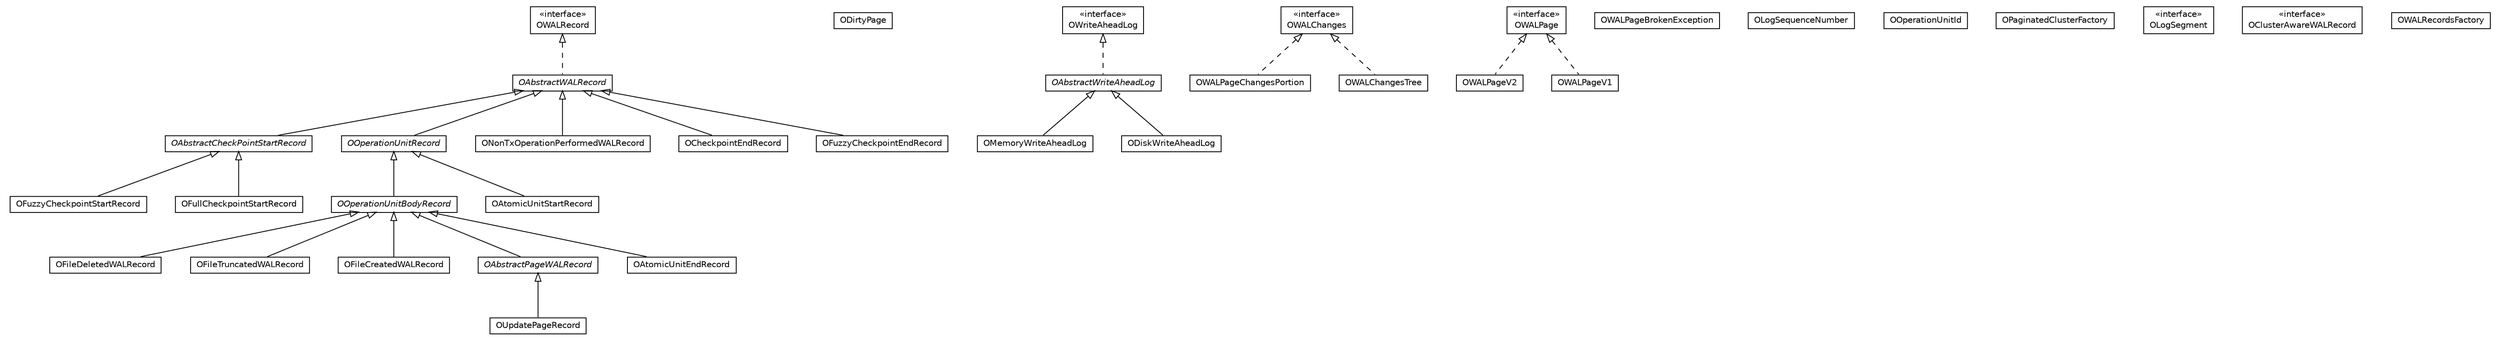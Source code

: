 #!/usr/local/bin/dot
#
# Class diagram 
# Generated by UMLGraph version R5_6-24-gf6e263 (http://www.umlgraph.org/)
#

digraph G {
	edge [fontname="Helvetica",fontsize=10,labelfontname="Helvetica",labelfontsize=10];
	node [fontname="Helvetica",fontsize=10,shape=plaintext];
	nodesep=0.25;
	ranksep=0.5;
	// com.orientechnologies.orient.core.storage.impl.local.paginated.wal.OFileDeletedWALRecord
	c196138 [label=<<table title="com.orientechnologies.orient.core.storage.impl.local.paginated.wal.OFileDeletedWALRecord" border="0" cellborder="1" cellspacing="0" cellpadding="2" port="p" href="./OFileDeletedWALRecord.html">
		<tr><td><table border="0" cellspacing="0" cellpadding="1">
<tr><td align="center" balign="center"> OFileDeletedWALRecord </td></tr>
		</table></td></tr>
		</table>>, URL="./OFileDeletedWALRecord.html", fontname="Helvetica", fontcolor="black", fontsize=10.0];
	// com.orientechnologies.orient.core.storage.impl.local.paginated.wal.ODirtyPage
	c196139 [label=<<table title="com.orientechnologies.orient.core.storage.impl.local.paginated.wal.ODirtyPage" border="0" cellborder="1" cellspacing="0" cellpadding="2" port="p" href="./ODirtyPage.html">
		<tr><td><table border="0" cellspacing="0" cellpadding="1">
<tr><td align="center" balign="center"> ODirtyPage </td></tr>
		</table></td></tr>
		</table>>, URL="./ODirtyPage.html", fontname="Helvetica", fontcolor="black", fontsize=10.0];
	// com.orientechnologies.orient.core.storage.impl.local.paginated.wal.OMemoryWriteAheadLog
	c196140 [label=<<table title="com.orientechnologies.orient.core.storage.impl.local.paginated.wal.OMemoryWriteAheadLog" border="0" cellborder="1" cellspacing="0" cellpadding="2" port="p" href="./OMemoryWriteAheadLog.html">
		<tr><td><table border="0" cellspacing="0" cellpadding="1">
<tr><td align="center" balign="center"> OMemoryWriteAheadLog </td></tr>
		</table></td></tr>
		</table>>, URL="./OMemoryWriteAheadLog.html", fontname="Helvetica", fontcolor="black", fontsize=10.0];
	// com.orientechnologies.orient.core.storage.impl.local.paginated.wal.OAbstractCheckPointStartRecord
	c196141 [label=<<table title="com.orientechnologies.orient.core.storage.impl.local.paginated.wal.OAbstractCheckPointStartRecord" border="0" cellborder="1" cellspacing="0" cellpadding="2" port="p" href="./OAbstractCheckPointStartRecord.html">
		<tr><td><table border="0" cellspacing="0" cellpadding="1">
<tr><td align="center" balign="center"><font face="Helvetica-Oblique"> OAbstractCheckPointStartRecord </font></td></tr>
		</table></td></tr>
		</table>>, URL="./OAbstractCheckPointStartRecord.html", fontname="Helvetica", fontcolor="black", fontsize=10.0];
	// com.orientechnologies.orient.core.storage.impl.local.paginated.wal.OOperationUnitBodyRecord
	c196142 [label=<<table title="com.orientechnologies.orient.core.storage.impl.local.paginated.wal.OOperationUnitBodyRecord" border="0" cellborder="1" cellspacing="0" cellpadding="2" port="p" href="./OOperationUnitBodyRecord.html">
		<tr><td><table border="0" cellspacing="0" cellpadding="1">
<tr><td align="center" balign="center"><font face="Helvetica-Oblique"> OOperationUnitBodyRecord </font></td></tr>
		</table></td></tr>
		</table>>, URL="./OOperationUnitBodyRecord.html", fontname="Helvetica", fontcolor="black", fontsize=10.0];
	// com.orientechnologies.orient.core.storage.impl.local.paginated.wal.OOperationUnitRecord
	c196143 [label=<<table title="com.orientechnologies.orient.core.storage.impl.local.paginated.wal.OOperationUnitRecord" border="0" cellborder="1" cellspacing="0" cellpadding="2" port="p" href="./OOperationUnitRecord.html">
		<tr><td><table border="0" cellspacing="0" cellpadding="1">
<tr><td align="center" balign="center"><font face="Helvetica-Oblique"> OOperationUnitRecord </font></td></tr>
		</table></td></tr>
		</table>>, URL="./OOperationUnitRecord.html", fontname="Helvetica", fontcolor="black", fontsize=10.0];
	// com.orientechnologies.orient.core.storage.impl.local.paginated.wal.OAbstractWriteAheadLog
	c196144 [label=<<table title="com.orientechnologies.orient.core.storage.impl.local.paginated.wal.OAbstractWriteAheadLog" border="0" cellborder="1" cellspacing="0" cellpadding="2" port="p" href="./OAbstractWriteAheadLog.html">
		<tr><td><table border="0" cellspacing="0" cellpadding="1">
<tr><td align="center" balign="center"><font face="Helvetica-Oblique"> OAbstractWriteAheadLog </font></td></tr>
		</table></td></tr>
		</table>>, URL="./OAbstractWriteAheadLog.html", fontname="Helvetica", fontcolor="black", fontsize=10.0];
	// com.orientechnologies.orient.core.storage.impl.local.paginated.wal.OUpdatePageRecord
	c196145 [label=<<table title="com.orientechnologies.orient.core.storage.impl.local.paginated.wal.OUpdatePageRecord" border="0" cellborder="1" cellspacing="0" cellpadding="2" port="p" href="./OUpdatePageRecord.html">
		<tr><td><table border="0" cellspacing="0" cellpadding="1">
<tr><td align="center" balign="center"> OUpdatePageRecord </td></tr>
		</table></td></tr>
		</table>>, URL="./OUpdatePageRecord.html", fontname="Helvetica", fontcolor="black", fontsize=10.0];
	// com.orientechnologies.orient.core.storage.impl.local.paginated.wal.OWALRecord
	c196146 [label=<<table title="com.orientechnologies.orient.core.storage.impl.local.paginated.wal.OWALRecord" border="0" cellborder="1" cellspacing="0" cellpadding="2" port="p" href="./OWALRecord.html">
		<tr><td><table border="0" cellspacing="0" cellpadding="1">
<tr><td align="center" balign="center"> &#171;interface&#187; </td></tr>
<tr><td align="center" balign="center"> OWALRecord </td></tr>
		</table></td></tr>
		</table>>, URL="./OWALRecord.html", fontname="Helvetica", fontcolor="black", fontsize=10.0];
	// com.orientechnologies.orient.core.storage.impl.local.paginated.wal.OFileTruncatedWALRecord
	c196147 [label=<<table title="com.orientechnologies.orient.core.storage.impl.local.paginated.wal.OFileTruncatedWALRecord" border="0" cellborder="1" cellspacing="0" cellpadding="2" port="p" href="./OFileTruncatedWALRecord.html">
		<tr><td><table border="0" cellspacing="0" cellpadding="1">
<tr><td align="center" balign="center"> OFileTruncatedWALRecord </td></tr>
		</table></td></tr>
		</table>>, URL="./OFileTruncatedWALRecord.html", fontname="Helvetica", fontcolor="black", fontsize=10.0];
	// com.orientechnologies.orient.core.storage.impl.local.paginated.wal.OWALPageChangesPortion
	c196148 [label=<<table title="com.orientechnologies.orient.core.storage.impl.local.paginated.wal.OWALPageChangesPortion" border="0" cellborder="1" cellspacing="0" cellpadding="2" port="p" href="./OWALPageChangesPortion.html">
		<tr><td><table border="0" cellspacing="0" cellpadding="1">
<tr><td align="center" balign="center"> OWALPageChangesPortion </td></tr>
		</table></td></tr>
		</table>>, URL="./OWALPageChangesPortion.html", fontname="Helvetica", fontcolor="black", fontsize=10.0];
	// com.orientechnologies.orient.core.storage.impl.local.paginated.wal.OAbstractWALRecord
	c196149 [label=<<table title="com.orientechnologies.orient.core.storage.impl.local.paginated.wal.OAbstractWALRecord" border="0" cellborder="1" cellspacing="0" cellpadding="2" port="p" href="./OAbstractWALRecord.html">
		<tr><td><table border="0" cellspacing="0" cellpadding="1">
<tr><td align="center" balign="center"><font face="Helvetica-Oblique"> OAbstractWALRecord </font></td></tr>
		</table></td></tr>
		</table>>, URL="./OAbstractWALRecord.html", fontname="Helvetica", fontcolor="black", fontsize=10.0];
	// com.orientechnologies.orient.core.storage.impl.local.paginated.wal.OWALPageV2
	c196150 [label=<<table title="com.orientechnologies.orient.core.storage.impl.local.paginated.wal.OWALPageV2" border="0" cellborder="1" cellspacing="0" cellpadding="2" port="p" href="./OWALPageV2.html">
		<tr><td><table border="0" cellspacing="0" cellpadding="1">
<tr><td align="center" balign="center"> OWALPageV2 </td></tr>
		</table></td></tr>
		</table>>, URL="./OWALPageV2.html", fontname="Helvetica", fontcolor="black", fontsize=10.0];
	// com.orientechnologies.orient.core.storage.impl.local.paginated.wal.ODiskWriteAheadLog
	c196151 [label=<<table title="com.orientechnologies.orient.core.storage.impl.local.paginated.wal.ODiskWriteAheadLog" border="0" cellborder="1" cellspacing="0" cellpadding="2" port="p" href="./ODiskWriteAheadLog.html">
		<tr><td><table border="0" cellspacing="0" cellpadding="1">
<tr><td align="center" balign="center"> ODiskWriteAheadLog </td></tr>
		</table></td></tr>
		</table>>, URL="./ODiskWriteAheadLog.html", fontname="Helvetica", fontcolor="black", fontsize=10.0];
	// com.orientechnologies.orient.core.storage.impl.local.paginated.wal.OFileCreatedWALRecord
	c196152 [label=<<table title="com.orientechnologies.orient.core.storage.impl.local.paginated.wal.OFileCreatedWALRecord" border="0" cellborder="1" cellspacing="0" cellpadding="2" port="p" href="./OFileCreatedWALRecord.html">
		<tr><td><table border="0" cellspacing="0" cellpadding="1">
<tr><td align="center" balign="center"> OFileCreatedWALRecord </td></tr>
		</table></td></tr>
		</table>>, URL="./OFileCreatedWALRecord.html", fontname="Helvetica", fontcolor="black", fontsize=10.0];
	// com.orientechnologies.orient.core.storage.impl.local.paginated.wal.OWALPage
	c196153 [label=<<table title="com.orientechnologies.orient.core.storage.impl.local.paginated.wal.OWALPage" border="0" cellborder="1" cellspacing="0" cellpadding="2" port="p" href="./OWALPage.html">
		<tr><td><table border="0" cellspacing="0" cellpadding="1">
<tr><td align="center" balign="center"> &#171;interface&#187; </td></tr>
<tr><td align="center" balign="center"> OWALPage </td></tr>
		</table></td></tr>
		</table>>, URL="./OWALPage.html", fontname="Helvetica", fontcolor="black", fontsize=10.0];
	// com.orientechnologies.orient.core.storage.impl.local.paginated.wal.ONonTxOperationPerformedWALRecord
	c196154 [label=<<table title="com.orientechnologies.orient.core.storage.impl.local.paginated.wal.ONonTxOperationPerformedWALRecord" border="0" cellborder="1" cellspacing="0" cellpadding="2" port="p" href="./ONonTxOperationPerformedWALRecord.html">
		<tr><td><table border="0" cellspacing="0" cellpadding="1">
<tr><td align="center" balign="center"> ONonTxOperationPerformedWALRecord </td></tr>
		</table></td></tr>
		</table>>, URL="./ONonTxOperationPerformedWALRecord.html", fontname="Helvetica", fontcolor="black", fontsize=10.0];
	// com.orientechnologies.orient.core.storage.impl.local.paginated.wal.OWALPageBrokenException
	c196155 [label=<<table title="com.orientechnologies.orient.core.storage.impl.local.paginated.wal.OWALPageBrokenException" border="0" cellborder="1" cellspacing="0" cellpadding="2" port="p" href="./OWALPageBrokenException.html">
		<tr><td><table border="0" cellspacing="0" cellpadding="1">
<tr><td align="center" balign="center"> OWALPageBrokenException </td></tr>
		</table></td></tr>
		</table>>, URL="./OWALPageBrokenException.html", fontname="Helvetica", fontcolor="black", fontsize=10.0];
	// com.orientechnologies.orient.core.storage.impl.local.paginated.wal.OFuzzyCheckpointStartRecord
	c196156 [label=<<table title="com.orientechnologies.orient.core.storage.impl.local.paginated.wal.OFuzzyCheckpointStartRecord" border="0" cellborder="1" cellspacing="0" cellpadding="2" port="p" href="./OFuzzyCheckpointStartRecord.html">
		<tr><td><table border="0" cellspacing="0" cellpadding="1">
<tr><td align="center" balign="center"> OFuzzyCheckpointStartRecord </td></tr>
		</table></td></tr>
		</table>>, URL="./OFuzzyCheckpointStartRecord.html", fontname="Helvetica", fontcolor="black", fontsize=10.0];
	// com.orientechnologies.orient.core.storage.impl.local.paginated.wal.OAtomicUnitStartRecord
	c196157 [label=<<table title="com.orientechnologies.orient.core.storage.impl.local.paginated.wal.OAtomicUnitStartRecord" border="0" cellborder="1" cellspacing="0" cellpadding="2" port="p" href="./OAtomicUnitStartRecord.html">
		<tr><td><table border="0" cellspacing="0" cellpadding="1">
<tr><td align="center" balign="center"> OAtomicUnitStartRecord </td></tr>
		</table></td></tr>
		</table>>, URL="./OAtomicUnitStartRecord.html", fontname="Helvetica", fontcolor="black", fontsize=10.0];
	// com.orientechnologies.orient.core.storage.impl.local.paginated.wal.OWALPageV1
	c196158 [label=<<table title="com.orientechnologies.orient.core.storage.impl.local.paginated.wal.OWALPageV1" border="0" cellborder="1" cellspacing="0" cellpadding="2" port="p" href="./OWALPageV1.html">
		<tr><td><table border="0" cellspacing="0" cellpadding="1">
<tr><td align="center" balign="center"> OWALPageV1 </td></tr>
		</table></td></tr>
		</table>>, URL="./OWALPageV1.html", fontname="Helvetica", fontcolor="black", fontsize=10.0];
	// com.orientechnologies.orient.core.storage.impl.local.paginated.wal.OLogSequenceNumber
	c196159 [label=<<table title="com.orientechnologies.orient.core.storage.impl.local.paginated.wal.OLogSequenceNumber" border="0" cellborder="1" cellspacing="0" cellpadding="2" port="p" href="./OLogSequenceNumber.html">
		<tr><td><table border="0" cellspacing="0" cellpadding="1">
<tr><td align="center" balign="center"> OLogSequenceNumber </td></tr>
		</table></td></tr>
		</table>>, URL="./OLogSequenceNumber.html", fontname="Helvetica", fontcolor="black", fontsize=10.0];
	// com.orientechnologies.orient.core.storage.impl.local.paginated.wal.OFullCheckpointStartRecord
	c196160 [label=<<table title="com.orientechnologies.orient.core.storage.impl.local.paginated.wal.OFullCheckpointStartRecord" border="0" cellborder="1" cellspacing="0" cellpadding="2" port="p" href="./OFullCheckpointStartRecord.html">
		<tr><td><table border="0" cellspacing="0" cellpadding="1">
<tr><td align="center" balign="center"> OFullCheckpointStartRecord </td></tr>
		</table></td></tr>
		</table>>, URL="./OFullCheckpointStartRecord.html", fontname="Helvetica", fontcolor="black", fontsize=10.0];
	// com.orientechnologies.orient.core.storage.impl.local.paginated.wal.OAbstractPageWALRecord
	c196161 [label=<<table title="com.orientechnologies.orient.core.storage.impl.local.paginated.wal.OAbstractPageWALRecord" border="0" cellborder="1" cellspacing="0" cellpadding="2" port="p" href="./OAbstractPageWALRecord.html">
		<tr><td><table border="0" cellspacing="0" cellpadding="1">
<tr><td align="center" balign="center"><font face="Helvetica-Oblique"> OAbstractPageWALRecord </font></td></tr>
		</table></td></tr>
		</table>>, URL="./OAbstractPageWALRecord.html", fontname="Helvetica", fontcolor="black", fontsize=10.0];
	// com.orientechnologies.orient.core.storage.impl.local.paginated.wal.OWALChangesTree
	c196162 [label=<<table title="com.orientechnologies.orient.core.storage.impl.local.paginated.wal.OWALChangesTree" border="0" cellborder="1" cellspacing="0" cellpadding="2" port="p" href="./OWALChangesTree.html">
		<tr><td><table border="0" cellspacing="0" cellpadding="1">
<tr><td align="center" balign="center"> OWALChangesTree </td></tr>
		</table></td></tr>
		</table>>, URL="./OWALChangesTree.html", fontname="Helvetica", fontcolor="black", fontsize=10.0];
	// com.orientechnologies.orient.core.storage.impl.local.paginated.wal.OWriteAheadLog
	c196163 [label=<<table title="com.orientechnologies.orient.core.storage.impl.local.paginated.wal.OWriteAheadLog" border="0" cellborder="1" cellspacing="0" cellpadding="2" port="p" href="./OWriteAheadLog.html">
		<tr><td><table border="0" cellspacing="0" cellpadding="1">
<tr><td align="center" balign="center"> &#171;interface&#187; </td></tr>
<tr><td align="center" balign="center"> OWriteAheadLog </td></tr>
		</table></td></tr>
		</table>>, URL="./OWriteAheadLog.html", fontname="Helvetica", fontcolor="black", fontsize=10.0];
	// com.orientechnologies.orient.core.storage.impl.local.paginated.wal.OOperationUnitId
	c196164 [label=<<table title="com.orientechnologies.orient.core.storage.impl.local.paginated.wal.OOperationUnitId" border="0" cellborder="1" cellspacing="0" cellpadding="2" port="p" href="./OOperationUnitId.html">
		<tr><td><table border="0" cellspacing="0" cellpadding="1">
<tr><td align="center" balign="center"> OOperationUnitId </td></tr>
		</table></td></tr>
		</table>>, URL="./OOperationUnitId.html", fontname="Helvetica", fontcolor="black", fontsize=10.0];
	// com.orientechnologies.orient.core.storage.impl.local.paginated.wal.OCheckpointEndRecord
	c196165 [label=<<table title="com.orientechnologies.orient.core.storage.impl.local.paginated.wal.OCheckpointEndRecord" border="0" cellborder="1" cellspacing="0" cellpadding="2" port="p" href="./OCheckpointEndRecord.html">
		<tr><td><table border="0" cellspacing="0" cellpadding="1">
<tr><td align="center" balign="center"> OCheckpointEndRecord </td></tr>
		</table></td></tr>
		</table>>, URL="./OCheckpointEndRecord.html", fontname="Helvetica", fontcolor="black", fontsize=10.0];
	// com.orientechnologies.orient.core.storage.impl.local.paginated.wal.OPaginatedClusterFactory
	c196166 [label=<<table title="com.orientechnologies.orient.core.storage.impl.local.paginated.wal.OPaginatedClusterFactory" border="0" cellborder="1" cellspacing="0" cellpadding="2" port="p" href="./OPaginatedClusterFactory.html">
		<tr><td><table border="0" cellspacing="0" cellpadding="1">
<tr><td align="center" balign="center"> OPaginatedClusterFactory </td></tr>
		</table></td></tr>
		</table>>, URL="./OPaginatedClusterFactory.html", fontname="Helvetica", fontcolor="black", fontsize=10.0];
	// com.orientechnologies.orient.core.storage.impl.local.paginated.wal.OAtomicUnitEndRecord
	c196167 [label=<<table title="com.orientechnologies.orient.core.storage.impl.local.paginated.wal.OAtomicUnitEndRecord" border="0" cellborder="1" cellspacing="0" cellpadding="2" port="p" href="./OAtomicUnitEndRecord.html">
		<tr><td><table border="0" cellspacing="0" cellpadding="1">
<tr><td align="center" balign="center"> OAtomicUnitEndRecord </td></tr>
		</table></td></tr>
		</table>>, URL="./OAtomicUnitEndRecord.html", fontname="Helvetica", fontcolor="black", fontsize=10.0];
	// com.orientechnologies.orient.core.storage.impl.local.paginated.wal.OLogSegment
	c196168 [label=<<table title="com.orientechnologies.orient.core.storage.impl.local.paginated.wal.OLogSegment" border="0" cellborder="1" cellspacing="0" cellpadding="2" port="p" href="./OLogSegment.html">
		<tr><td><table border="0" cellspacing="0" cellpadding="1">
<tr><td align="center" balign="center"> &#171;interface&#187; </td></tr>
<tr><td align="center" balign="center"> OLogSegment </td></tr>
		</table></td></tr>
		</table>>, URL="./OLogSegment.html", fontname="Helvetica", fontcolor="black", fontsize=10.0];
	// com.orientechnologies.orient.core.storage.impl.local.paginated.wal.OClusterAwareWALRecord
	c196169 [label=<<table title="com.orientechnologies.orient.core.storage.impl.local.paginated.wal.OClusterAwareWALRecord" border="0" cellborder="1" cellspacing="0" cellpadding="2" port="p" href="./OClusterAwareWALRecord.html">
		<tr><td><table border="0" cellspacing="0" cellpadding="1">
<tr><td align="center" balign="center"> &#171;interface&#187; </td></tr>
<tr><td align="center" balign="center"> OClusterAwareWALRecord </td></tr>
		</table></td></tr>
		</table>>, URL="./OClusterAwareWALRecord.html", fontname="Helvetica", fontcolor="black", fontsize=10.0];
	// com.orientechnologies.orient.core.storage.impl.local.paginated.wal.OWALChanges
	c196170 [label=<<table title="com.orientechnologies.orient.core.storage.impl.local.paginated.wal.OWALChanges" border="0" cellborder="1" cellspacing="0" cellpadding="2" port="p" href="./OWALChanges.html">
		<tr><td><table border="0" cellspacing="0" cellpadding="1">
<tr><td align="center" balign="center"> &#171;interface&#187; </td></tr>
<tr><td align="center" balign="center"> OWALChanges </td></tr>
		</table></td></tr>
		</table>>, URL="./OWALChanges.html", fontname="Helvetica", fontcolor="black", fontsize=10.0];
	// com.orientechnologies.orient.core.storage.impl.local.paginated.wal.OFuzzyCheckpointEndRecord
	c196171 [label=<<table title="com.orientechnologies.orient.core.storage.impl.local.paginated.wal.OFuzzyCheckpointEndRecord" border="0" cellborder="1" cellspacing="0" cellpadding="2" port="p" href="./OFuzzyCheckpointEndRecord.html">
		<tr><td><table border="0" cellspacing="0" cellpadding="1">
<tr><td align="center" balign="center"> OFuzzyCheckpointEndRecord </td></tr>
		</table></td></tr>
		</table>>, URL="./OFuzzyCheckpointEndRecord.html", fontname="Helvetica", fontcolor="black", fontsize=10.0];
	// com.orientechnologies.orient.core.storage.impl.local.paginated.wal.OWALRecordsFactory
	c196172 [label=<<table title="com.orientechnologies.orient.core.storage.impl.local.paginated.wal.OWALRecordsFactory" border="0" cellborder="1" cellspacing="0" cellpadding="2" port="p" href="./OWALRecordsFactory.html">
		<tr><td><table border="0" cellspacing="0" cellpadding="1">
<tr><td align="center" balign="center"> OWALRecordsFactory </td></tr>
		</table></td></tr>
		</table>>, URL="./OWALRecordsFactory.html", fontname="Helvetica", fontcolor="black", fontsize=10.0];
	//com.orientechnologies.orient.core.storage.impl.local.paginated.wal.OFileDeletedWALRecord extends com.orientechnologies.orient.core.storage.impl.local.paginated.wal.OOperationUnitBodyRecord
	c196142:p -> c196138:p [dir=back,arrowtail=empty];
	//com.orientechnologies.orient.core.storage.impl.local.paginated.wal.OMemoryWriteAheadLog extends com.orientechnologies.orient.core.storage.impl.local.paginated.wal.OAbstractWriteAheadLog
	c196144:p -> c196140:p [dir=back,arrowtail=empty];
	//com.orientechnologies.orient.core.storage.impl.local.paginated.wal.OAbstractCheckPointStartRecord extends com.orientechnologies.orient.core.storage.impl.local.paginated.wal.OAbstractWALRecord
	c196149:p -> c196141:p [dir=back,arrowtail=empty];
	//com.orientechnologies.orient.core.storage.impl.local.paginated.wal.OOperationUnitBodyRecord extends com.orientechnologies.orient.core.storage.impl.local.paginated.wal.OOperationUnitRecord
	c196143:p -> c196142:p [dir=back,arrowtail=empty];
	//com.orientechnologies.orient.core.storage.impl.local.paginated.wal.OOperationUnitRecord extends com.orientechnologies.orient.core.storage.impl.local.paginated.wal.OAbstractWALRecord
	c196149:p -> c196143:p [dir=back,arrowtail=empty];
	//com.orientechnologies.orient.core.storage.impl.local.paginated.wal.OAbstractWriteAheadLog implements com.orientechnologies.orient.core.storage.impl.local.paginated.wal.OWriteAheadLog
	c196163:p -> c196144:p [dir=back,arrowtail=empty,style=dashed];
	//com.orientechnologies.orient.core.storage.impl.local.paginated.wal.OUpdatePageRecord extends com.orientechnologies.orient.core.storage.impl.local.paginated.wal.OAbstractPageWALRecord
	c196161:p -> c196145:p [dir=back,arrowtail=empty];
	//com.orientechnologies.orient.core.storage.impl.local.paginated.wal.OFileTruncatedWALRecord extends com.orientechnologies.orient.core.storage.impl.local.paginated.wal.OOperationUnitBodyRecord
	c196142:p -> c196147:p [dir=back,arrowtail=empty];
	//com.orientechnologies.orient.core.storage.impl.local.paginated.wal.OWALPageChangesPortion implements com.orientechnologies.orient.core.storage.impl.local.paginated.wal.OWALChanges
	c196170:p -> c196148:p [dir=back,arrowtail=empty,style=dashed];
	//com.orientechnologies.orient.core.storage.impl.local.paginated.wal.OAbstractWALRecord implements com.orientechnologies.orient.core.storage.impl.local.paginated.wal.OWALRecord
	c196146:p -> c196149:p [dir=back,arrowtail=empty,style=dashed];
	//com.orientechnologies.orient.core.storage.impl.local.paginated.wal.OWALPageV2 implements com.orientechnologies.orient.core.storage.impl.local.paginated.wal.OWALPage
	c196153:p -> c196150:p [dir=back,arrowtail=empty,style=dashed];
	//com.orientechnologies.orient.core.storage.impl.local.paginated.wal.ODiskWriteAheadLog extends com.orientechnologies.orient.core.storage.impl.local.paginated.wal.OAbstractWriteAheadLog
	c196144:p -> c196151:p [dir=back,arrowtail=empty];
	//com.orientechnologies.orient.core.storage.impl.local.paginated.wal.OFileCreatedWALRecord extends com.orientechnologies.orient.core.storage.impl.local.paginated.wal.OOperationUnitBodyRecord
	c196142:p -> c196152:p [dir=back,arrowtail=empty];
	//com.orientechnologies.orient.core.storage.impl.local.paginated.wal.ONonTxOperationPerformedWALRecord extends com.orientechnologies.orient.core.storage.impl.local.paginated.wal.OAbstractWALRecord
	c196149:p -> c196154:p [dir=back,arrowtail=empty];
	//com.orientechnologies.orient.core.storage.impl.local.paginated.wal.OFuzzyCheckpointStartRecord extends com.orientechnologies.orient.core.storage.impl.local.paginated.wal.OAbstractCheckPointStartRecord
	c196141:p -> c196156:p [dir=back,arrowtail=empty];
	//com.orientechnologies.orient.core.storage.impl.local.paginated.wal.OAtomicUnitStartRecord extends com.orientechnologies.orient.core.storage.impl.local.paginated.wal.OOperationUnitRecord
	c196143:p -> c196157:p [dir=back,arrowtail=empty];
	//com.orientechnologies.orient.core.storage.impl.local.paginated.wal.OWALPageV1 implements com.orientechnologies.orient.core.storage.impl.local.paginated.wal.OWALPage
	c196153:p -> c196158:p [dir=back,arrowtail=empty,style=dashed];
	//com.orientechnologies.orient.core.storage.impl.local.paginated.wal.OFullCheckpointStartRecord extends com.orientechnologies.orient.core.storage.impl.local.paginated.wal.OAbstractCheckPointStartRecord
	c196141:p -> c196160:p [dir=back,arrowtail=empty];
	//com.orientechnologies.orient.core.storage.impl.local.paginated.wal.OAbstractPageWALRecord extends com.orientechnologies.orient.core.storage.impl.local.paginated.wal.OOperationUnitBodyRecord
	c196142:p -> c196161:p [dir=back,arrowtail=empty];
	//com.orientechnologies.orient.core.storage.impl.local.paginated.wal.OWALChangesTree implements com.orientechnologies.orient.core.storage.impl.local.paginated.wal.OWALChanges
	c196170:p -> c196162:p [dir=back,arrowtail=empty,style=dashed];
	//com.orientechnologies.orient.core.storage.impl.local.paginated.wal.OCheckpointEndRecord extends com.orientechnologies.orient.core.storage.impl.local.paginated.wal.OAbstractWALRecord
	c196149:p -> c196165:p [dir=back,arrowtail=empty];
	//com.orientechnologies.orient.core.storage.impl.local.paginated.wal.OAtomicUnitEndRecord extends com.orientechnologies.orient.core.storage.impl.local.paginated.wal.OOperationUnitBodyRecord
	c196142:p -> c196167:p [dir=back,arrowtail=empty];
	//com.orientechnologies.orient.core.storage.impl.local.paginated.wal.OFuzzyCheckpointEndRecord extends com.orientechnologies.orient.core.storage.impl.local.paginated.wal.OAbstractWALRecord
	c196149:p -> c196171:p [dir=back,arrowtail=empty];
}


